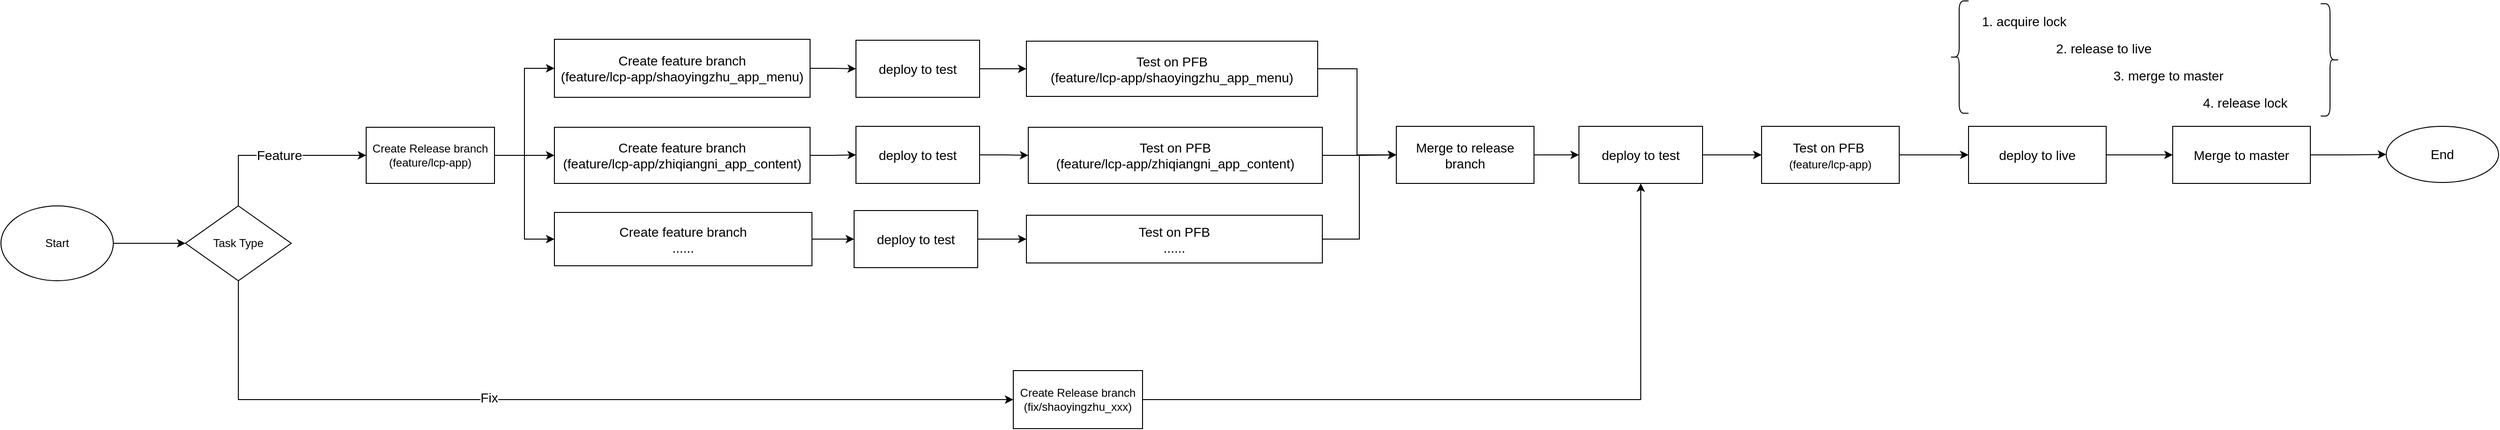 <mxfile version="20.5.1" type="github">
  <diagram id="-gdRt2dsjdJc-sZZEiDr" name="Page-1">
    <mxGraphModel dx="3323" dy="1743" grid="0" gridSize="10" guides="1" tooltips="1" connect="1" arrows="1" fold="1" page="0" pageScale="1" pageWidth="850" pageHeight="1100" math="0" shadow="0">
      <root>
        <mxCell id="0" />
        <mxCell id="1" parent="0" />
        <mxCell id="nXKrIPr9yyu7svm2SS0Z-17" value="" style="edgeStyle=orthogonalEdgeStyle;rounded=0;orthogonalLoop=1;jettySize=auto;html=1;" edge="1" parent="1" source="nXKrIPr9yyu7svm2SS0Z-2" target="nXKrIPr9yyu7svm2SS0Z-16">
          <mxGeometry relative="1" as="geometry" />
        </mxCell>
        <mxCell id="nXKrIPr9yyu7svm2SS0Z-2" value="Start" style="ellipse;whiteSpace=wrap;html=1;" vertex="1" parent="1">
          <mxGeometry x="-169" y="226" width="120" height="80" as="geometry" />
        </mxCell>
        <mxCell id="nXKrIPr9yyu7svm2SS0Z-21" style="edgeStyle=orthogonalEdgeStyle;rounded=0;orthogonalLoop=1;jettySize=auto;html=1;entryX=0;entryY=0.5;entryDx=0;entryDy=0;exitX=0.5;exitY=0;exitDx=0;exitDy=0;" edge="1" parent="1" source="nXKrIPr9yyu7svm2SS0Z-16" target="nXKrIPr9yyu7svm2SS0Z-19">
          <mxGeometry relative="1" as="geometry" />
        </mxCell>
        <mxCell id="nXKrIPr9yyu7svm2SS0Z-23" value="&lt;font style=&quot;font-size: 14px;&quot;&gt;Feature&lt;/font&gt;" style="edgeLabel;html=1;align=center;verticalAlign=middle;resizable=0;points=[];" vertex="1" connectable="0" parent="nXKrIPr9yyu7svm2SS0Z-21">
          <mxGeometry x="-0.165" y="2" relative="1" as="geometry">
            <mxPoint x="18" y="2" as="offset" />
          </mxGeometry>
        </mxCell>
        <mxCell id="nXKrIPr9yyu7svm2SS0Z-22" style="edgeStyle=orthogonalEdgeStyle;rounded=0;orthogonalLoop=1;jettySize=auto;html=1;entryX=0;entryY=0.5;entryDx=0;entryDy=0;exitX=0.5;exitY=1;exitDx=0;exitDy=0;" edge="1" parent="1" source="nXKrIPr9yyu7svm2SS0Z-16" target="nXKrIPr9yyu7svm2SS0Z-20">
          <mxGeometry relative="1" as="geometry" />
        </mxCell>
        <mxCell id="nXKrIPr9yyu7svm2SS0Z-24" value="Fix" style="edgeLabel;html=1;align=center;verticalAlign=middle;resizable=0;points=[];fontSize=14;" vertex="1" connectable="0" parent="nXKrIPr9yyu7svm2SS0Z-22">
          <mxGeometry x="-0.173" y="2" relative="1" as="geometry">
            <mxPoint as="offset" />
          </mxGeometry>
        </mxCell>
        <mxCell id="nXKrIPr9yyu7svm2SS0Z-16" value="Task Type" style="rhombus;whiteSpace=wrap;html=1;" vertex="1" parent="1">
          <mxGeometry x="28" y="226" width="113" height="80" as="geometry" />
        </mxCell>
        <mxCell id="nXKrIPr9yyu7svm2SS0Z-26" style="edgeStyle=orthogonalEdgeStyle;rounded=0;orthogonalLoop=1;jettySize=auto;html=1;fontSize=14;" edge="1" parent="1" source="nXKrIPr9yyu7svm2SS0Z-19" target="nXKrIPr9yyu7svm2SS0Z-25">
          <mxGeometry relative="1" as="geometry" />
        </mxCell>
        <mxCell id="nXKrIPr9yyu7svm2SS0Z-28" style="edgeStyle=orthogonalEdgeStyle;rounded=0;orthogonalLoop=1;jettySize=auto;html=1;entryX=0;entryY=0.5;entryDx=0;entryDy=0;fontSize=14;" edge="1" parent="1" source="nXKrIPr9yyu7svm2SS0Z-19" target="nXKrIPr9yyu7svm2SS0Z-29">
          <mxGeometry relative="1" as="geometry">
            <mxPoint x="422" y="249" as="targetPoint" />
          </mxGeometry>
        </mxCell>
        <mxCell id="nXKrIPr9yyu7svm2SS0Z-31" style="edgeStyle=orthogonalEdgeStyle;rounded=0;orthogonalLoop=1;jettySize=auto;html=1;entryX=0;entryY=0.5;entryDx=0;entryDy=0;fontSize=14;" edge="1" parent="1" source="nXKrIPr9yyu7svm2SS0Z-19" target="nXKrIPr9yyu7svm2SS0Z-30">
          <mxGeometry relative="1" as="geometry" />
        </mxCell>
        <mxCell id="nXKrIPr9yyu7svm2SS0Z-19" value="Create Release branch&lt;br&gt;(feature/lcp-app)" style="whiteSpace=wrap;html=1;" vertex="1" parent="1">
          <mxGeometry x="221" y="142" width="137" height="60" as="geometry" />
        </mxCell>
        <mxCell id="nXKrIPr9yyu7svm2SS0Z-49" style="edgeStyle=orthogonalEdgeStyle;rounded=0;orthogonalLoop=1;jettySize=auto;html=1;fontSize=14;entryX=0.5;entryY=1;entryDx=0;entryDy=0;" edge="1" parent="1" source="nXKrIPr9yyu7svm2SS0Z-20" target="nXKrIPr9yyu7svm2SS0Z-73">
          <mxGeometry relative="1" as="geometry" />
        </mxCell>
        <mxCell id="nXKrIPr9yyu7svm2SS0Z-20" value="Create Release branch&lt;br&gt;(fix/shaoyingzhu_xxx)" style="whiteSpace=wrap;html=1;" vertex="1" parent="1">
          <mxGeometry x="912" y="402" width="138" height="62" as="geometry" />
        </mxCell>
        <mxCell id="nXKrIPr9yyu7svm2SS0Z-69" value="" style="edgeStyle=orthogonalEdgeStyle;rounded=0;orthogonalLoop=1;jettySize=auto;html=1;fontSize=14;" edge="1" parent="1" source="nXKrIPr9yyu7svm2SS0Z-25" target="nXKrIPr9yyu7svm2SS0Z-66">
          <mxGeometry relative="1" as="geometry" />
        </mxCell>
        <mxCell id="nXKrIPr9yyu7svm2SS0Z-25" value="Create feature branch&lt;br&gt;(feature/lcp-app/zhiqiangni_app_content)" style="whiteSpace=wrap;html=1;fontSize=14;" vertex="1" parent="1">
          <mxGeometry x="422" y="142" width="273" height="60" as="geometry" />
        </mxCell>
        <mxCell id="nXKrIPr9yyu7svm2SS0Z-71" value="" style="edgeStyle=orthogonalEdgeStyle;rounded=0;orthogonalLoop=1;jettySize=auto;html=1;fontSize=14;" edge="1" parent="1" source="nXKrIPr9yyu7svm2SS0Z-29" target="nXKrIPr9yyu7svm2SS0Z-70">
          <mxGeometry relative="1" as="geometry" />
        </mxCell>
        <mxCell id="nXKrIPr9yyu7svm2SS0Z-29" value="Create feature branch&lt;br&gt;......" style="whiteSpace=wrap;html=1;fontSize=14;" vertex="1" parent="1">
          <mxGeometry x="422" y="233" width="275" height="57" as="geometry" />
        </mxCell>
        <mxCell id="nXKrIPr9yyu7svm2SS0Z-64" style="edgeStyle=orthogonalEdgeStyle;rounded=0;orthogonalLoop=1;jettySize=auto;html=1;fontSize=14;" edge="1" parent="1" source="nXKrIPr9yyu7svm2SS0Z-30" target="nXKrIPr9yyu7svm2SS0Z-62">
          <mxGeometry relative="1" as="geometry" />
        </mxCell>
        <mxCell id="nXKrIPr9yyu7svm2SS0Z-30" value="Create feature branch&lt;br&gt;(feature/lcp-app/shaoyingzhu_app_menu)" style="whiteSpace=wrap;html=1;fontSize=14;" vertex="1" parent="1">
          <mxGeometry x="422" y="48" width="273" height="62" as="geometry" />
        </mxCell>
        <mxCell id="nXKrIPr9yyu7svm2SS0Z-40" style="edgeStyle=orthogonalEdgeStyle;rounded=0;orthogonalLoop=1;jettySize=auto;html=1;entryX=0;entryY=0.5;entryDx=0;entryDy=0;fontSize=14;" edge="1" parent="1" source="nXKrIPr9yyu7svm2SS0Z-32" target="nXKrIPr9yyu7svm2SS0Z-38">
          <mxGeometry relative="1" as="geometry" />
        </mxCell>
        <mxCell id="nXKrIPr9yyu7svm2SS0Z-32" value="Test on PFB&lt;br&gt;(feature/lcp-app/shaoyingzhu_app_menu)" style="whiteSpace=wrap;html=1;fontSize=14;" vertex="1" parent="1">
          <mxGeometry x="926" y="50" width="311" height="59" as="geometry" />
        </mxCell>
        <mxCell id="nXKrIPr9yyu7svm2SS0Z-39" style="edgeStyle=orthogonalEdgeStyle;rounded=0;orthogonalLoop=1;jettySize=auto;html=1;fontSize=14;" edge="1" parent="1" source="nXKrIPr9yyu7svm2SS0Z-33" target="nXKrIPr9yyu7svm2SS0Z-38">
          <mxGeometry relative="1" as="geometry" />
        </mxCell>
        <mxCell id="nXKrIPr9yyu7svm2SS0Z-33" value="Test on PFB&lt;br&gt;(feature/lcp-app/zhiqiangni_app_content)" style="whiteSpace=wrap;html=1;fontSize=14;" vertex="1" parent="1">
          <mxGeometry x="928" y="142" width="314" height="60" as="geometry" />
        </mxCell>
        <mxCell id="nXKrIPr9yyu7svm2SS0Z-41" style="edgeStyle=orthogonalEdgeStyle;rounded=0;orthogonalLoop=1;jettySize=auto;html=1;entryX=0;entryY=0.5;entryDx=0;entryDy=0;fontSize=14;" edge="1" parent="1" source="nXKrIPr9yyu7svm2SS0Z-34" target="nXKrIPr9yyu7svm2SS0Z-38">
          <mxGeometry relative="1" as="geometry" />
        </mxCell>
        <mxCell id="nXKrIPr9yyu7svm2SS0Z-34" value="Test on PFB&lt;br&gt;......" style="whiteSpace=wrap;html=1;fontSize=14;" vertex="1" parent="1">
          <mxGeometry x="926" y="236" width="316" height="51" as="geometry" />
        </mxCell>
        <mxCell id="nXKrIPr9yyu7svm2SS0Z-75" value="" style="edgeStyle=orthogonalEdgeStyle;rounded=0;orthogonalLoop=1;jettySize=auto;html=1;fontSize=14;" edge="1" parent="1" source="nXKrIPr9yyu7svm2SS0Z-38" target="nXKrIPr9yyu7svm2SS0Z-73">
          <mxGeometry relative="1" as="geometry" />
        </mxCell>
        <mxCell id="nXKrIPr9yyu7svm2SS0Z-38" value="Merge to release branch" style="whiteSpace=wrap;html=1;fontSize=14;" vertex="1" parent="1">
          <mxGeometry x="1321" y="141" width="147" height="61" as="geometry" />
        </mxCell>
        <mxCell id="nXKrIPr9yyu7svm2SS0Z-45" style="edgeStyle=orthogonalEdgeStyle;rounded=0;orthogonalLoop=1;jettySize=auto;html=1;fontSize=14;" edge="1" parent="1" source="nXKrIPr9yyu7svm2SS0Z-42" target="nXKrIPr9yyu7svm2SS0Z-44">
          <mxGeometry relative="1" as="geometry" />
        </mxCell>
        <mxCell id="nXKrIPr9yyu7svm2SS0Z-42" value="Test on PFB&amp;nbsp;&lt;br&gt;&lt;span style=&quot;font-size: 12px;&quot;&gt;(feature/lcp-app)&lt;/span&gt;" style="whiteSpace=wrap;html=1;fontSize=14;" vertex="1" parent="1">
          <mxGeometry x="1711" y="141" width="147" height="61" as="geometry" />
        </mxCell>
        <mxCell id="nXKrIPr9yyu7svm2SS0Z-48" style="edgeStyle=orthogonalEdgeStyle;rounded=0;orthogonalLoop=1;jettySize=auto;html=1;fontSize=14;exitX=1;exitY=0.5;exitDx=0;exitDy=0;" edge="1" parent="1" source="nXKrIPr9yyu7svm2SS0Z-56" target="nXKrIPr9yyu7svm2SS0Z-47">
          <mxGeometry relative="1" as="geometry" />
        </mxCell>
        <mxCell id="nXKrIPr9yyu7svm2SS0Z-57" style="edgeStyle=orthogonalEdgeStyle;rounded=0;orthogonalLoop=1;jettySize=auto;html=1;fontSize=14;" edge="1" parent="1" source="nXKrIPr9yyu7svm2SS0Z-44" target="nXKrIPr9yyu7svm2SS0Z-56">
          <mxGeometry relative="1" as="geometry" />
        </mxCell>
        <mxCell id="nXKrIPr9yyu7svm2SS0Z-44" value="deploy to live" style="whiteSpace=wrap;html=1;fontSize=14;" vertex="1" parent="1">
          <mxGeometry x="1932" y="141" width="147" height="61" as="geometry" />
        </mxCell>
        <mxCell id="nXKrIPr9yyu7svm2SS0Z-47" value="End" style="ellipse;whiteSpace=wrap;html=1;fontSize=14;" vertex="1" parent="1">
          <mxGeometry x="2378" y="141" width="120" height="60" as="geometry" />
        </mxCell>
        <mxCell id="nXKrIPr9yyu7svm2SS0Z-50" value="" style="shape=curlyBracket;whiteSpace=wrap;html=1;rounded=1;fontSize=14;" vertex="1" parent="1">
          <mxGeometry x="1912" y="7" width="20" height="120" as="geometry" />
        </mxCell>
        <mxCell id="nXKrIPr9yyu7svm2SS0Z-51" value="" style="shape=curlyBracket;whiteSpace=wrap;html=1;rounded=1;flipH=1;fontSize=14;" vertex="1" parent="1">
          <mxGeometry x="2308" y="10" width="20" height="120" as="geometry" />
        </mxCell>
        <mxCell id="nXKrIPr9yyu7svm2SS0Z-54" value="1. acquire lock" style="text;html=1;align=center;verticalAlign=middle;resizable=0;points=[];autosize=1;strokeColor=none;fillColor=none;fontSize=14;" vertex="1" parent="1">
          <mxGeometry x="1937" y="14" width="108" height="29" as="geometry" />
        </mxCell>
        <mxCell id="nXKrIPr9yyu7svm2SS0Z-55" value="2. release to live" style="text;html=1;align=center;verticalAlign=middle;resizable=0;points=[];autosize=1;strokeColor=none;fillColor=none;fontSize=14;" vertex="1" parent="1">
          <mxGeometry x="2016" y="43" width="120" height="29" as="geometry" />
        </mxCell>
        <mxCell id="nXKrIPr9yyu7svm2SS0Z-56" value="Merge to master" style="whiteSpace=wrap;html=1;fontSize=14;" vertex="1" parent="1">
          <mxGeometry x="2150" y="141" width="147" height="61" as="geometry" />
        </mxCell>
        <mxCell id="nXKrIPr9yyu7svm2SS0Z-60" value="3. merge to master" style="text;html=1;align=center;verticalAlign=middle;resizable=0;points=[];autosize=1;strokeColor=none;fillColor=none;fontSize=14;" vertex="1" parent="1">
          <mxGeometry x="2077" y="72" width="136" height="29" as="geometry" />
        </mxCell>
        <mxCell id="nXKrIPr9yyu7svm2SS0Z-61" value="4. release lock" style="text;html=1;align=center;verticalAlign=middle;resizable=0;points=[];autosize=1;strokeColor=none;fillColor=none;fontSize=14;" vertex="1" parent="1">
          <mxGeometry x="2173" y="101" width="108" height="29" as="geometry" />
        </mxCell>
        <mxCell id="nXKrIPr9yyu7svm2SS0Z-65" style="edgeStyle=orthogonalEdgeStyle;rounded=0;orthogonalLoop=1;jettySize=auto;html=1;fontSize=14;" edge="1" parent="1" source="nXKrIPr9yyu7svm2SS0Z-62" target="nXKrIPr9yyu7svm2SS0Z-32">
          <mxGeometry relative="1" as="geometry" />
        </mxCell>
        <mxCell id="nXKrIPr9yyu7svm2SS0Z-62" value="deploy to test" style="whiteSpace=wrap;html=1;fontSize=14;" vertex="1" parent="1">
          <mxGeometry x="744" y="49" width="132" height="61" as="geometry" />
        </mxCell>
        <mxCell id="nXKrIPr9yyu7svm2SS0Z-68" value="" style="edgeStyle=orthogonalEdgeStyle;rounded=0;orthogonalLoop=1;jettySize=auto;html=1;fontSize=14;" edge="1" parent="1" source="nXKrIPr9yyu7svm2SS0Z-66" target="nXKrIPr9yyu7svm2SS0Z-33">
          <mxGeometry relative="1" as="geometry" />
        </mxCell>
        <mxCell id="nXKrIPr9yyu7svm2SS0Z-66" value="deploy to test" style="whiteSpace=wrap;html=1;fontSize=14;" vertex="1" parent="1">
          <mxGeometry x="744" y="141" width="132" height="61" as="geometry" />
        </mxCell>
        <mxCell id="nXKrIPr9yyu7svm2SS0Z-72" value="" style="edgeStyle=orthogonalEdgeStyle;rounded=0;orthogonalLoop=1;jettySize=auto;html=1;fontSize=14;" edge="1" parent="1" source="nXKrIPr9yyu7svm2SS0Z-70" target="nXKrIPr9yyu7svm2SS0Z-34">
          <mxGeometry relative="1" as="geometry" />
        </mxCell>
        <mxCell id="nXKrIPr9yyu7svm2SS0Z-70" value="deploy to test" style="whiteSpace=wrap;html=1;fontSize=14;" vertex="1" parent="1">
          <mxGeometry x="742" y="231" width="132" height="61" as="geometry" />
        </mxCell>
        <mxCell id="nXKrIPr9yyu7svm2SS0Z-74" value="" style="edgeStyle=orthogonalEdgeStyle;rounded=0;orthogonalLoop=1;jettySize=auto;html=1;fontSize=14;" edge="1" parent="1" source="nXKrIPr9yyu7svm2SS0Z-73" target="nXKrIPr9yyu7svm2SS0Z-42">
          <mxGeometry relative="1" as="geometry" />
        </mxCell>
        <mxCell id="nXKrIPr9yyu7svm2SS0Z-73" value="deploy to test" style="whiteSpace=wrap;html=1;fontSize=14;" vertex="1" parent="1">
          <mxGeometry x="1516" y="141" width="132" height="61" as="geometry" />
        </mxCell>
      </root>
    </mxGraphModel>
  </diagram>
</mxfile>
